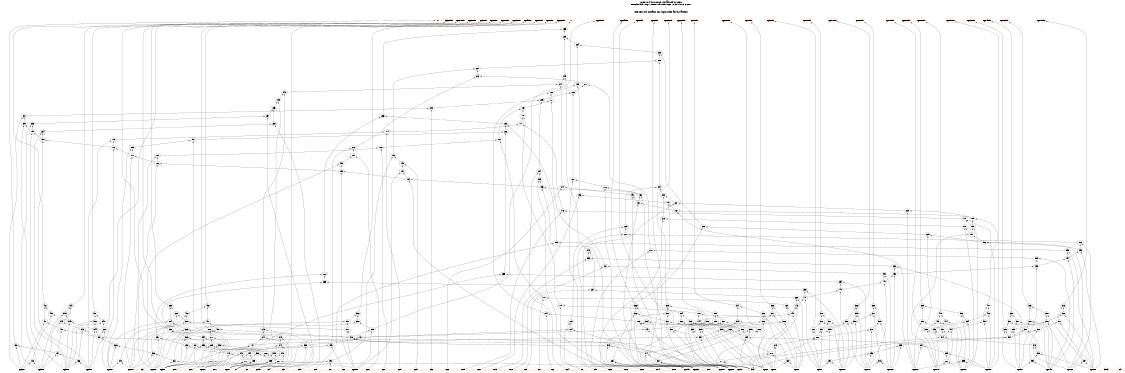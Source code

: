 # Network structure generated by ABC

digraph network {
size = "7.5,10";
center = true;
edge [dir = back];

{
  node [shape = plaintext];
  edge [style = invis];
  LevelTitle1 [label=""];
  LevelTitle2 [label=""];
  Level44 [label = ""];
  Level43 [label = ""];
  Level42 [label = ""];
  Level41 [label = ""];
  Level40 [label = ""];
  Level39 [label = ""];
  Level38 [label = ""];
  Level37 [label = ""];
  Level36 [label = ""];
  Level35 [label = ""];
  Level34 [label = ""];
  Level33 [label = ""];
  Level32 [label = ""];
  Level31 [label = ""];
  Level30 [label = ""];
  Level29 [label = ""];
  Level28 [label = ""];
  Level27 [label = ""];
  Level26 [label = ""];
  Level25 [label = ""];
  Level24 [label = ""];
  Level23 [label = ""];
  Level22 [label = ""];
  Level21 [label = ""];
  Level20 [label = ""];
  Level19 [label = ""];
  Level18 [label = ""];
  Level17 [label = ""];
  Level16 [label = ""];
  Level15 [label = ""];
  Level14 [label = ""];
  Level13 [label = ""];
  Level12 [label = ""];
  Level11 [label = ""];
  Level10 [label = ""];
  Level9 [label = ""];
  Level8 [label = ""];
  Level7 [label = ""];
  Level6 [label = ""];
  Level5 [label = ""];
  Level4 [label = ""];
  Level3 [label = ""];
  Level2 [label = ""];
  Level1 [label = ""];
  Level0 [label = ""];
  LevelTitle1 ->  LevelTitle2 ->  Level44 ->  Level43 ->  Level42 ->  Level41 ->  Level40 ->  Level39 ->  Level38 ->  Level37 ->  Level36 ->  Level35 ->  Level34 ->  Level33 ->  Level32 ->  Level31 ->  Level30 ->  Level29 ->  Level28 ->  Level27 ->  Level26 ->  Level25 ->  Level24 ->  Level23 ->  Level22 ->  Level21 ->  Level20 ->  Level19 ->  Level18 ->  Level17 ->  Level16 ->  Level15 ->  Level14 ->  Level13 ->  Level12 ->  Level11 ->  Level10 ->  Level9 ->  Level8 ->  Level7 ->  Level6 ->  Level5 ->  Level4 ->  Level3 ->  Level2 ->  Level1 ->  Level0;
}

{
  rank = same;
  LevelTitle1;
  title1 [shape=plaintext,
          fontsize=20,
          fontname = "Times-Roman",
          label="Network structure visualized by ABC\nBenchmark \"top\". Time was Thu Oct  8 20:19:13 2020. "
         ];
}

{
  rank = same;
  LevelTitle2;
  title2 [shape=plaintext,
          fontsize=18,
          fontname = "Times-Roman",
          label="The network contains 280 logic nodes and 32 latches.\n"
         ];
}

{
  rank = same;
  Level44;
  Node38 [label = "w", shape = invtriangle, color = coral, fillcolor = coral];
  Node39 [label = "z", shape = invtriangle, color = coral, fillcolor = coral];
  Node41 [label = "ny_4L_in", shape = box, color = coral, fillcolor = coral];
  Node44 [label = "ny_9L_in", shape = box, color = coral, fillcolor = coral];
  Node47 [label = "ny_22L_in", shape = box, color = coral, fillcolor = coral];
  Node50 [label = "ny_16L_in", shape = box, color = coral, fillcolor = coral];
  Node53 [label = "ny_23L_in", shape = box, color = coral, fillcolor = coral];
  Node56 [label = "ny_15L_in", shape = box, color = coral, fillcolor = coral];
  Node59 [label = "ny_28L_in", shape = box, color = coral, fillcolor = coral];
  Node62 [label = "ny_29L_in", shape = box, color = coral, fillcolor = coral];
  Node65 [label = "ny_14L_in", shape = box, color = coral, fillcolor = coral];
  Node68 [label = "ny_21L_in", shape = box, color = coral, fillcolor = coral];
  Node71 [label = "ny_8L_in", shape = box, color = coral, fillcolor = coral];
  Node74 [label = "ny_31L_in", shape = box, color = coral, fillcolor = coral];
  Node77 [label = "ny_1L_in", shape = box, color = coral, fillcolor = coral];
  Node80 [label = "ny_30L_in", shape = box, color = coral, fillcolor = coral];
  Node83 [label = "ny_2L_in", shape = box, color = coral, fillcolor = coral];
  Node86 [label = "ny_11L_in", shape = box, color = coral, fillcolor = coral];
  Node89 [label = "ny_24L_in", shape = box, color = coral, fillcolor = coral];
  Node92 [label = "ny_3L_in", shape = box, color = coral, fillcolor = coral];
  Node95 [label = "ny_10L_in", shape = box, color = coral, fillcolor = coral];
  Node98 [label = "ny_17L_in", shape = box, color = coral, fillcolor = coral];
  Node101 [label = "ny_12L_in", shape = box, color = coral, fillcolor = coral];
  Node104 [label = "ny_5L_in", shape = box, color = coral, fillcolor = coral];
  Node107 [label = "ny_6L_in", shape = box, color = coral, fillcolor = coral];
  Node110 [label = "ny_7L_in", shape = box, color = coral, fillcolor = coral];
  Node113 [label = "ny_13L_in", shape = box, color = coral, fillcolor = coral];
  Node116 [label = "ny_26L_in", shape = box, color = coral, fillcolor = coral];
  Node119 [label = "ny_20L_in", shape = box, color = coral, fillcolor = coral];
  Node122 [label = "ny_27L_in", shape = box, color = coral, fillcolor = coral];
  Node125 [label = "ny_19L_in", shape = box, color = coral, fillcolor = coral];
  Node128 [label = "ny_32L_in", shape = box, color = coral, fillcolor = coral];
  Node131 [label = "ny_18L_in", shape = box, color = coral, fillcolor = coral];
  Node134 [label = "ny_25L_in", shape = box, color = coral, fillcolor = coral];
}

{
  rank = same;
  Level43;
  Node266 [label = "266\n", shape = ellipse];
}

{
  rank = same;
  Level42;
  Node265 [label = "265\n", shape = ellipse];
}

{
  rank = same;
  Level41;
  Node264 [label = "264\n", shape = ellipse];
}

{
  rank = same;
  Level40;
  Node229 [label = "229\n", shape = ellipse];
}

{
  rank = same;
  Level39;
  Node228 [label = "228\n", shape = ellipse];
}

{
  rank = same;
  Level38;
  Node227 [label = "227\n", shape = ellipse];
}

{
  rank = same;
  Level37;
  Node213 [label = "213\n", shape = ellipse];
  Node249 [label = "249\n", shape = ellipse];
}

{
  rank = same;
  Level36;
  Node189 [label = "189\n", shape = ellipse];
  Node211 [label = "211\n", shape = ellipse];
  Node247 [label = "247\n", shape = ellipse];
}

{
  rank = same;
  Level35;
  Node188 [label = "188\n", shape = ellipse];
  Node208 [label = "208\n", shape = ellipse];
  Node246 [label = "246\n", shape = ellipse];
}

{
  rank = same;
  Level34;
  Node187 [label = "187\n", shape = ellipse];
  Node205 [label = "205\n", shape = ellipse];
  Node245 [label = "245\n", shape = ellipse];
}

{
  rank = same;
  Level33;
  Node182 [label = "182\n", shape = ellipse];
  Node202 [label = "202\n", shape = ellipse];
  Node238 [label = "238\n", shape = ellipse];
}

{
  rank = same;
  Level32;
  Node180 [label = "180\n", shape = ellipse];
  Node201 [label = "201\n", shape = ellipse];
  Node237 [label = "237\n", shape = ellipse];
  Node263 [label = "263\n", shape = ellipse];
}

{
  rank = same;
  Level31;
  Node177 [label = "177\n", shape = ellipse];
  Node200 [label = "200\n", shape = ellipse];
  Node235 [label = "235\n", shape = ellipse];
  Node236 [label = "236\n", shape = ellipse];
  Node261 [label = "261\n", shape = ellipse];
}

{
  rank = same;
  Level30;
  Node174 [label = "174\n", shape = ellipse];
  Node199 [label = "199\n", shape = ellipse];
  Node234 [label = "234\n", shape = ellipse];
  Node260 [label = "260\n", shape = ellipse];
}

{
  rank = same;
  Level29;
  Node173 [label = "173\n", shape = ellipse];
  Node181 [label = "181\n", shape = ellipse];
  Node198 [label = "198\n", shape = ellipse];
  Node257 [label = "257\n", shape = ellipse];
}

{
  rank = same;
  Level28;
  Node168 [label = "168\n", shape = ellipse];
  Node172 [label = "172\n", shape = ellipse];
  Node212 [label = "212\n", shape = ellipse];
  Node256 [label = "256\n", shape = ellipse];
}

{
  rank = same;
  Level27;
  Node167 [label = "167\n", shape = ellipse];
  Node171 [label = "171\n", shape = ellipse];
  Node193 [label = "193\n", shape = ellipse];
  Node197 [label = "197\n", shape = ellipse];
}

{
  rank = same;
  Level26;
  Node166 [label = "166\n", shape = ellipse];
  Node192 [label = "192\n", shape = ellipse];
  Node196 [label = "196\n", shape = ellipse];
}

{
  rank = same;
  Level25;
  Node165 [label = "165\n", shape = ellipse];
  Node191 [label = "191\n", shape = ellipse];
  Node204 [label = "204\n", shape = ellipse];
}

{
  rank = same;
  Level24;
  Node164 [label = "164\n", shape = ellipse];
  Node203 [label = "203\n", shape = ellipse];
  Node207 [label = "207\n", shape = ellipse];
}

{
  rank = same;
  Level23;
  Node163 [label = "163\n", shape = ellipse];
  Node206 [label = "206\n", shape = ellipse];
  Node224 [label = "224\n", shape = ellipse];
  Node244 [label = "244\n", shape = ellipse];
}

{
  rank = same;
  Level22;
  Node162 [label = "162\n", shape = ellipse];
  Node186 [label = "186\n", shape = ellipse];
  Node222 [label = "222\n", shape = ellipse];
  Node243 [label = "243\n", shape = ellipse];
}

{
  rank = same;
  Level21;
  Node161 [label = "161\n", shape = ellipse];
  Node185 [label = "185\n", shape = ellipse];
  Node221 [label = "221\n", shape = ellipse];
}

{
  rank = same;
  Level20;
  Node160 [label = "160\n", shape = ellipse];
  Node176 [label = "176\n", shape = ellipse];
  Node220 [label = "220\n", shape = ellipse];
}

{
  rank = same;
  Level19;
  Node159 [label = "159\n", shape = ellipse];
  Node175 [label = "175\n", shape = ellipse];
  Node219 [label = "219\n", shape = ellipse];
}

{
  rank = same;
  Level18;
  Node158 [label = "158\n", shape = ellipse];
  Node218 [label = "218\n", shape = ellipse];
  Node223 [label = "223\n", shape = ellipse];
  Node226 [label = "226\n", shape = ellipse];
}

{
  rank = same;
  Level17;
  Node157 [label = "157\n", shape = ellipse];
  Node217 [label = "217\n", shape = ellipse];
  Node225 [label = "225\n", shape = ellipse];
}

{
  rank = same;
  Level16;
  Node156 [label = "156\n", shape = ellipse];
  Node216 [label = "216\n", shape = ellipse];
  Node259 [label = "259\n", shape = ellipse];
}

{
  rank = same;
  Level15;
  Node155 [label = "155\n", shape = ellipse];
  Node210 [label = "210\n", shape = ellipse];
  Node248 [label = "248\n", shape = ellipse];
  Node258 [label = "258\n", shape = ellipse];
}

{
  rank = same;
  Level14;
  Node154 [label = "154\n", shape = ellipse];
  Node209 [label = "209\n", shape = ellipse];
  Node233 [label = "233\n", shape = ellipse];
}

{
  rank = same;
  Level13;
  Node151 [label = "151\n", shape = ellipse];
  Node153 [label = "153\n", shape = ellipse];
  Node232 [label = "232\n", shape = ellipse];
}

{
  rank = same;
  Level12;
  Node150 [label = "150\n", shape = ellipse];
  Node152 [label = "152\n", shape = ellipse];
  Node255 [label = "255\n", shape = ellipse];
  Node262 [label = "262\n", shape = ellipse];
}

{
  rank = same;
  Level11;
  Node149 [label = "149\n", shape = ellipse];
  Node253 [label = "253\n", shape = ellipse];
  Node254 [label = "254\n", shape = ellipse];
}

{
  rank = same;
  Level10;
  Node148 [label = "148\n", shape = ellipse];
  Node231 [label = "231\n", shape = ellipse];
  Node252 [label = "252\n", shape = ellipse];
}

{
  rank = same;
  Level9;
  Node147 [label = "147\n", shape = ellipse];
  Node170 [label = "170\n", shape = ellipse];
  Node230 [label = "230\n", shape = ellipse];
}

{
  rank = same;
  Level8;
  Node146 [label = "146\n", shape = ellipse];
  Node169 [label = "169\n", shape = ellipse];
  Node179 [label = "179\n", shape = ellipse];
  Node303 [label = "303\n", shape = ellipse];
  Node309 [label = "309\n", shape = ellipse];
  Node313 [label = "313\n", shape = ellipse];
  Node325 [label = "325\n", shape = ellipse];
  Node341 [label = "341\n", shape = ellipse];
  Node347 [label = "347\n", shape = ellipse];
  Node360 [label = "360\n", shape = ellipse];
  Node365 [label = "365\n", shape = ellipse];
  Node380 [label = "380\n", shape = ellipse];
  Node388 [label = "388\n", shape = ellipse];
  Node399 [label = "399\n", shape = ellipse];
  Node403 [label = "403\n", shape = ellipse];
  Node407 [label = "407\n", shape = ellipse];
  Node412 [label = "412\n", shape = ellipse];
}

{
  rank = same;
  Level7;
  Node145 [label = "145\n", shape = ellipse];
  Node178 [label = "178\n", shape = ellipse];
  Node184 [label = "184\n", shape = ellipse];
  Node290 [label = "290\n", shape = ellipse];
  Node298 [label = "298\n", shape = ellipse];
  Node308 [label = "308\n", shape = ellipse];
  Node312 [label = "312\n", shape = ellipse];
  Node320 [label = "320\n", shape = ellipse];
  Node332 [label = "332\n", shape = ellipse];
  Node338 [label = "338\n", shape = ellipse];
  Node346 [label = "346\n", shape = ellipse];
  Node351 [label = "351\n", shape = ellipse];
  Node359 [label = "359\n", shape = ellipse];
  Node362 [label = "362\n", shape = ellipse];
  Node372 [label = "372\n", shape = ellipse];
  Node377 [label = "377\n", shape = ellipse];
  Node384 [label = "384\n", shape = ellipse];
  Node387 [label = "387\n", shape = ellipse];
  Node392 [label = "392\n", shape = ellipse];
  Node396 [label = "396\n", shape = ellipse];
  Node402 [label = "402\n", shape = ellipse];
  Node406 [label = "406\n", shape = ellipse];
  Node409 [label = "409\n", shape = ellipse];
  Node415 [label = "415\n", shape = ellipse];
}

{
  rank = same;
  Level6;
  Node144 [label = "144\n", shape = ellipse];
  Node183 [label = "183\n", shape = ellipse];
  Node215 [label = "215\n", shape = ellipse];
  Node287 [label = "287\n", shape = ellipse];
  Node289 [label = "289\n", shape = ellipse];
  Node296 [label = "296\n", shape = ellipse];
  Node302 [label = "302\n", shape = ellipse];
  Node306 [label = "306\n", shape = ellipse];
  Node307 [label = "307\n", shape = ellipse];
  Node311 [label = "311\n", shape = ellipse];
  Node318 [label = "318\n", shape = ellipse];
  Node324 [label = "324\n", shape = ellipse];
  Node330 [label = "330\n", shape = ellipse];
  Node331 [label = "331\n", shape = ellipse];
  Node336 [label = "336\n", shape = ellipse];
  Node340 [label = "340\n", shape = ellipse];
  Node343 [label = "343\n", shape = ellipse];
  Node345 [label = "345\n", shape = ellipse];
  Node349 [label = "349\n", shape = ellipse];
  Node350 [label = "350\n", shape = ellipse];
  Node356 [label = "356\n", shape = ellipse];
  Node358 [label = "358\n", shape = ellipse];
  Node364 [label = "364\n", shape = ellipse];
  Node370 [label = "370\n", shape = ellipse];
  Node371 [label = "371\n", shape = ellipse];
  Node379 [label = "379\n", shape = ellipse];
  Node382 [label = "382\n", shape = ellipse];
  Node383 [label = "383\n", shape = ellipse];
  Node386 [label = "386\n", shape = ellipse];
  Node390 [label = "390\n", shape = ellipse];
  Node391 [label = "391\n", shape = ellipse];
  Node394 [label = "394\n", shape = ellipse];
  Node398 [label = "398\n", shape = ellipse];
  Node401 [label = "401\n", shape = ellipse];
  Node405 [label = "405\n", shape = ellipse];
  Node411 [label = "411\n", shape = ellipse];
  Node413 [label = "413\n", shape = ellipse];
  Node414 [label = "414\n", shape = ellipse];
}

{
  rank = same;
  Level5;
  Node143 [label = "143\n", shape = ellipse];
  Node214 [label = "214\n", shape = ellipse];
  Node242 [label = "242\n", shape = ellipse];
  Node276 [label = "276\n", shape = ellipse];
  Node281 [label = "281\n", shape = ellipse];
  Node286 [label = "286\n", shape = ellipse];
  Node288 [label = "288\n", shape = ellipse];
  Node295 [label = "295\n", shape = ellipse];
  Node301 [label = "301\n", shape = ellipse];
  Node305 [label = "305\n", shape = ellipse];
  Node310 [label = "310\n", shape = ellipse];
  Node317 [label = "317\n", shape = ellipse];
  Node323 [label = "323\n", shape = ellipse];
  Node328 [label = "328\n", shape = ellipse];
  Node329 [label = "329\n", shape = ellipse];
  Node335 [label = "335\n", shape = ellipse];
  Node339 [label = "339\n", shape = ellipse];
  Node342 [label = "342\n", shape = ellipse];
  Node344 [label = "344\n", shape = ellipse];
  Node355 [label = "355\n", shape = ellipse];
  Node357 [label = "357\n", shape = ellipse];
  Node363 [label = "363\n", shape = ellipse];
  Node369 [label = "369\n", shape = ellipse];
  Node375 [label = "375\n", shape = ellipse];
  Node378 [label = "378\n", shape = ellipse];
  Node381 [label = "381\n", shape = ellipse];
  Node385 [label = "385\n", shape = ellipse];
  Node389 [label = "389\n", shape = ellipse];
  Node393 [label = "393\n", shape = ellipse];
  Node397 [label = "397\n", shape = ellipse];
  Node400 [label = "400\n", shape = ellipse];
  Node404 [label = "404\n", shape = ellipse];
  Node410 [label = "410\n", shape = ellipse];
}

{
  rank = same;
  Level4;
  Node142 [label = "142\n", shape = ellipse];
  Node241 [label = "241\n", shape = ellipse];
  Node251 [label = "251\n", shape = ellipse];
  Node271 [label = "271\n", shape = ellipse];
  Node275 [label = "275\n", shape = ellipse];
  Node280 [label = "280\n", shape = ellipse];
  Node285 [label = "285\n", shape = ellipse];
  Node294 [label = "294\n", shape = ellipse];
  Node316 [label = "316\n", shape = ellipse];
  Node327 [label = "327\n", shape = ellipse];
  Node334 [label = "334\n", shape = ellipse];
  Node354 [label = "354\n", shape = ellipse];
  Node368 [label = "368\n", shape = ellipse];
  Node374 [label = "374\n", shape = ellipse];
}

{
  rank = same;
  Level3;
  Node138 [label = "138\n", shape = ellipse];
  Node141 [label = "141\n", shape = ellipse];
  Node195 [label = "195\n", shape = ellipse];
  Node250 [label = "250\n", shape = ellipse];
  Node269 [label = "269\n", shape = ellipse];
  Node274 [label = "274\n", shape = ellipse];
  Node279 [label = "279\n", shape = ellipse];
  Node284 [label = "284\n", shape = ellipse];
  Node293 [label = "293\n", shape = ellipse];
  Node315 [label = "315\n", shape = ellipse];
  Node326 [label = "326\n", shape = ellipse];
  Node333 [label = "333\n", shape = ellipse];
  Node352 [label = "352\n", shape = ellipse];
  Node353 [label = "353\n", shape = ellipse];
  Node367 [label = "367\n", shape = ellipse];
  Node373 [label = "373\n", shape = ellipse];
}

{
  rank = same;
  Level2;
  Node137 [label = "137\n", shape = ellipse];
  Node140 [label = "140\n", shape = ellipse];
  Node194 [label = "194\n", shape = ellipse];
  Node240 [label = "240\n", shape = ellipse];
  Node268 [label = "268\n", shape = ellipse];
  Node273 [label = "273\n", shape = ellipse];
  Node278 [label = "278\n", shape = ellipse];
  Node283 [label = "283\n", shape = ellipse];
  Node292 [label = "292\n", shape = ellipse];
  Node300 [label = "300\n", shape = ellipse];
  Node314 [label = "314\n", shape = ellipse];
  Node322 [label = "322\n", shape = ellipse];
  Node348 [label = "348\n", shape = ellipse];
  Node366 [label = "366\n", shape = ellipse];
}

{
  rank = same;
  Level1;
  Node136 [label = "136\n", shape = ellipse];
  Node139 [label = "139\n", shape = ellipse];
  Node190 [label = "190\n", shape = ellipse];
  Node239 [label = "239\n", shape = ellipse];
  Node267 [label = "267\n", shape = ellipse];
  Node270 [label = "270\n", shape = ellipse];
  Node272 [label = "272\n", shape = ellipse];
  Node277 [label = "277\n", shape = ellipse];
  Node282 [label = "282\n", shape = ellipse];
  Node291 [label = "291\n", shape = ellipse];
  Node297 [label = "297\n", shape = ellipse];
  Node299 [label = "299\n", shape = ellipse];
  Node304 [label = "304\n", shape = ellipse];
  Node319 [label = "319\n", shape = ellipse];
  Node321 [label = "321\n", shape = ellipse];
  Node337 [label = "337\n", shape = ellipse];
  Node361 [label = "361\n", shape = ellipse];
  Node376 [label = "376\n", shape = ellipse];
  Node395 [label = "395\n", shape = ellipse];
  Node408 [label = "408\n", shape = ellipse];
}

{
  rank = same;
  Level0;
  Node1 [label = "clock", shape = triangle, color = coral, fillcolor = coral];
  Node2 [label = "c_6", shape = triangle, color = coral, fillcolor = coral];
  Node3 [label = "c_5", shape = triangle, color = coral, fillcolor = coral];
  Node4 [label = "c_4", shape = triangle, color = coral, fillcolor = coral];
  Node5 [label = "c_19", shape = triangle, color = coral, fillcolor = coral];
  Node6 [label = "c_3", shape = triangle, color = coral, fillcolor = coral];
  Node7 [label = "c_29", shape = triangle, color = coral, fillcolor = coral];
  Node8 [label = "c_2", shape = triangle, color = coral, fillcolor = coral];
  Node9 [label = "c_1", shape = triangle, color = coral, fillcolor = coral];
  Node10 [label = "c_0", shape = triangle, color = coral, fillcolor = coral];
  Node11 [label = "ck", shape = triangle, color = coral, fillcolor = coral];
  Node12 [label = "c_13", shape = triangle, color = coral, fillcolor = coral];
  Node13 [label = "c_24", shape = triangle, color = coral, fillcolor = coral];
  Node14 [label = "c_14", shape = triangle, color = coral, fillcolor = coral];
  Node15 [label = "c_23", shape = triangle, color = coral, fillcolor = coral];
  Node16 [label = "c_11", shape = triangle, color = coral, fillcolor = coral];
  Node17 [label = "c_22", shape = triangle, color = coral, fillcolor = coral];
  Node18 [label = "c_12", shape = triangle, color = coral, fillcolor = coral];
  Node19 [label = "c_21", shape = triangle, color = coral, fillcolor = coral];
  Node20 [label = "c_17", shape = triangle, color = coral, fillcolor = coral];
  Node21 [label = "c_28", shape = triangle, color = coral, fillcolor = coral];
  Node22 [label = "c_31", shape = triangle, color = coral, fillcolor = coral];
  Node23 [label = "c_18", shape = triangle, color = coral, fillcolor = coral];
  Node24 [label = "c_27", shape = triangle, color = coral, fillcolor = coral];
  Node25 [label = "c_32", shape = triangle, color = coral, fillcolor = coral];
  Node26 [label = "c_15", shape = triangle, color = coral, fillcolor = coral];
  Node27 [label = "c_26", shape = triangle, color = coral, fillcolor = coral];
  Node28 [label = "c_16", shape = triangle, color = coral, fillcolor = coral];
  Node29 [label = "c_25", shape = triangle, color = coral, fillcolor = coral];
  Node30 [label = "clear", shape = triangle, color = coral, fillcolor = coral];
  Node31 [label = "c_30", shape = triangle, color = coral, fillcolor = coral];
  Node32 [label = "c_20", shape = triangle, color = coral, fillcolor = coral];
  Node33 [label = "c_10", shape = triangle, color = coral, fillcolor = coral];
  Node34 [label = "x", shape = triangle, color = coral, fillcolor = coral];
  Node35 [label = "c_9", shape = triangle, color = coral, fillcolor = coral];
  Node36 [label = "c_8", shape = triangle, color = coral, fillcolor = coral];
  Node37 [label = "c_7", shape = triangle, color = coral, fillcolor = coral];
  Node42 [label = "ny_4L", shape = box, color = coral, fillcolor = coral];
  Node45 [label = "ny_9L", shape = box, color = coral, fillcolor = coral];
  Node48 [label = "ny_22L", shape = box, color = coral, fillcolor = coral];
  Node51 [label = "ny_16L", shape = box, color = coral, fillcolor = coral];
  Node54 [label = "ny_23L", shape = box, color = coral, fillcolor = coral];
  Node57 [label = "ny_15L", shape = box, color = coral, fillcolor = coral];
  Node60 [label = "ny_28L", shape = box, color = coral, fillcolor = coral];
  Node63 [label = "ny_29L", shape = box, color = coral, fillcolor = coral];
  Node66 [label = "ny_14L", shape = box, color = coral, fillcolor = coral];
  Node69 [label = "ny_21L", shape = box, color = coral, fillcolor = coral];
  Node72 [label = "ny_8L", shape = box, color = coral, fillcolor = coral];
  Node75 [label = "ny_31L", shape = box, color = coral, fillcolor = coral];
  Node78 [label = "ny_1L", shape = box, color = coral, fillcolor = coral];
  Node81 [label = "ny_30L", shape = box, color = coral, fillcolor = coral];
  Node84 [label = "ny_2L", shape = box, color = coral, fillcolor = coral];
  Node87 [label = "ny_11L", shape = box, color = coral, fillcolor = coral];
  Node90 [label = "ny_24L", shape = box, color = coral, fillcolor = coral];
  Node93 [label = "ny_3L", shape = box, color = coral, fillcolor = coral];
  Node96 [label = "ny_10L", shape = box, color = coral, fillcolor = coral];
  Node99 [label = "ny_17L", shape = box, color = coral, fillcolor = coral];
  Node102 [label = "ny_12L", shape = box, color = coral, fillcolor = coral];
  Node105 [label = "ny_5L", shape = box, color = coral, fillcolor = coral];
  Node108 [label = "ny_6L", shape = box, color = coral, fillcolor = coral];
  Node111 [label = "ny_7L", shape = box, color = coral, fillcolor = coral];
  Node114 [label = "ny_13L", shape = box, color = coral, fillcolor = coral];
  Node117 [label = "ny_26L", shape = box, color = coral, fillcolor = coral];
  Node120 [label = "ny_20L", shape = box, color = coral, fillcolor = coral];
  Node123 [label = "ny_27L", shape = box, color = coral, fillcolor = coral];
  Node126 [label = "ny_19L", shape = box, color = coral, fillcolor = coral];
  Node129 [label = "ny_32L", shape = box, color = coral, fillcolor = coral];
  Node132 [label = "ny_18L", shape = box, color = coral, fillcolor = coral];
  Node135 [label = "ny_25L", shape = box, color = coral, fillcolor = coral];
}

title1 -> title2 [style = invis];
title2 -> Node38 [style = invis];
title2 -> Node39 [style = invis];
title2 -> Node41 [style = invis];
title2 -> Node44 [style = invis];
title2 -> Node47 [style = invis];
title2 -> Node50 [style = invis];
title2 -> Node53 [style = invis];
title2 -> Node56 [style = invis];
title2 -> Node59 [style = invis];
title2 -> Node62 [style = invis];
title2 -> Node65 [style = invis];
title2 -> Node68 [style = invis];
title2 -> Node71 [style = invis];
title2 -> Node74 [style = invis];
title2 -> Node77 [style = invis];
title2 -> Node80 [style = invis];
title2 -> Node83 [style = invis];
title2 -> Node86 [style = invis];
title2 -> Node89 [style = invis];
title2 -> Node92 [style = invis];
title2 -> Node95 [style = invis];
title2 -> Node98 [style = invis];
title2 -> Node101 [style = invis];
title2 -> Node104 [style = invis];
title2 -> Node107 [style = invis];
title2 -> Node110 [style = invis];
title2 -> Node113 [style = invis];
title2 -> Node116 [style = invis];
title2 -> Node119 [style = invis];
title2 -> Node122 [style = invis];
title2 -> Node125 [style = invis];
title2 -> Node128 [style = invis];
title2 -> Node131 [style = invis];
title2 -> Node134 [style = invis];
Node38 -> Node39 [style = invis];
Node38 -> Node138 [style = solid];
Node39 -> Node266 [style = solid];
Node41 -> Node276 [style = solid];
Node44 -> Node281 [style = solid];
Node47 -> Node290 [style = solid];
Node50 -> Node303 [style = solid];
Node53 -> Node309 [style = solid];
Node56 -> Node313 [style = solid];
Node59 -> Node325 [style = solid];
Node62 -> Node328 [style = solid];
Node65 -> Node332 [style = solid];
Node68 -> Node286 [style = solid];
Node71 -> Node341 [style = solid];
Node74 -> Node347 [style = solid];
Node77 -> Node348 [style = solid];
Node80 -> Node351 [style = solid];
Node83 -> Node354 [style = solid];
Node86 -> Node360 [style = solid];
Node89 -> Node365 [style = solid];
Node92 -> Node369 [style = solid];
Node95 -> Node372 [style = solid];
Node98 -> Node375 [style = solid];
Node101 -> Node380 [style = solid];
Node104 -> Node381 [style = solid];
Node107 -> Node384 [style = solid];
Node110 -> Node388 [style = solid];
Node113 -> Node329 [style = solid];
Node116 -> Node392 [style = solid];
Node119 -> Node399 [style = solid];
Node122 -> Node403 [style = solid];
Node125 -> Node407 [style = solid];
Node128 -> Node412 [style = solid];
Node131 -> Node415 [style = solid];
Node134 -> Node389 [style = solid];
Node136 -> Node63 [style = solid];
Node136 -> Node81 [style = solid];
Node137 -> Node75 [style = solid];
Node137 -> Node136 [style = solid];
Node138 -> Node129 [style = solid];
Node138 -> Node137 [style = solid];
Node139 -> Node34 [style = solid];
Node139 -> Node78 [style = solid];
Node140 -> Node84 [style = solid];
Node140 -> Node139 [style = solid];
Node141 -> Node93 [style = solid];
Node141 -> Node140 [style = solid];
Node142 -> Node42 [style = solid];
Node142 -> Node141 [style = solid];
Node143 -> Node105 [style = solid];
Node143 -> Node142 [style = solid];
Node144 -> Node108 [style = solid];
Node144 -> Node143 [style = solid];
Node145 -> Node111 [style = solid];
Node145 -> Node144 [style = solid];
Node146 -> Node72 [style = solid];
Node146 -> Node145 [style = solid];
Node147 -> Node45 [style = solid];
Node147 -> Node146 [style = solid];
Node148 -> Node96 [style = solid];
Node148 -> Node147 [style = solid];
Node149 -> Node87 [style = solid];
Node149 -> Node148 [style = solid];
Node150 -> Node102 [style = solid];
Node150 -> Node149 [style = solid];
Node151 -> Node18 [style = solid];
Node151 -> Node150 [style = solid];
Node152 -> Node102 [style = solid];
Node152 -> Node149 [style = solid];
Node153 -> Node114 [style = solid];
Node153 -> Node152 [style = solid];
Node154 -> Node66 [style = solid];
Node154 -> Node153 [style = solid];
Node155 -> Node57 [style = solid];
Node155 -> Node154 [style = solid];
Node156 -> Node51 [style = solid];
Node156 -> Node155 [style = solid];
Node157 -> Node99 [style = solid];
Node157 -> Node156 [style = solid];
Node158 -> Node132 [style = solid];
Node158 -> Node157 [style = solid];
Node159 -> Node126 [style = solid];
Node159 -> Node158 [style = solid];
Node160 -> Node120 [style = solid];
Node160 -> Node159 [style = solid];
Node161 -> Node69 [style = solid];
Node161 -> Node160 [style = solid];
Node162 -> Node48 [style = solid];
Node162 -> Node161 [style = solid];
Node163 -> Node54 [style = solid];
Node163 -> Node162 [style = solid];
Node164 -> Node90 [style = solid];
Node164 -> Node163 [style = solid];
Node165 -> Node135 [style = solid];
Node165 -> Node164 [style = solid];
Node166 -> Node117 [style = solid];
Node166 -> Node165 [style = solid];
Node167 -> Node123 [style = solid];
Node167 -> Node166 [style = solid];
Node168 -> Node24 [style = solid];
Node168 -> Node167 [style = solid];
Node169 -> Node72 [style = solid];
Node169 -> Node145 [style = solid];
Node170 -> Node36 [style = solid];
Node170 -> Node169 [style = solid];
Node171 -> Node123 [style = solid];
Node171 -> Node166 [style = solid];
Node172 -> Node60 [style = solid];
Node172 -> Node171 [style = solid];
Node173 -> Node63 [style = solid];
Node173 -> Node172 [style = solid];
Node174 -> Node7 [style = solid];
Node174 -> Node173 [style = solid];
Node175 -> Node126 [style = solid];
Node175 -> Node158 [style = solid];
Node176 -> Node5 [style = solid];
Node176 -> Node175 [style = solid];
Node177 -> Node174 [style = solid];
Node177 -> Node176 [style = solid];
Node178 -> Node111 [style = solid];
Node178 -> Node144 [style = solid];
Node179 -> Node37 [style = solid];
Node179 -> Node178 [style = solid];
Node180 -> Node177 [style = solid];
Node180 -> Node179 [style = solid];
Node181 -> Node168 [style = solid];
Node181 -> Node170 [style = solid];
Node182 -> Node180 [style = solid];
Node182 -> Node181 [style = solid];
Node183 -> Node108 [style = solid];
Node183 -> Node143 [style = solid];
Node184 -> Node2 [style = solid];
Node184 -> Node183 [style = solid];
Node185 -> Node69 [style = solid];
Node185 -> Node160 [style = solid];
Node186 -> Node19 [style = solid];
Node186 -> Node185 [style = solid];
Node187 -> Node151 [style = solid];
Node187 -> Node182 [style = solid];
Node188 -> Node184 [style = solid];
Node188 -> Node187 [style = solid];
Node189 -> Node186 [style = solid];
Node189 -> Node188 [style = solid];
Node190 -> Node10 [style = solid];
Node190 -> Node34 [style = solid];
Node191 -> Node135 [style = solid];
Node191 -> Node164 [style = solid];
Node192 -> Node29 [style = solid];
Node192 -> Node191 [style = solid];
Node193 -> Node190 [style = solid];
Node193 -> Node192 [style = solid];
Node194 -> Node84 [style = solid];
Node194 -> Node139 [style = solid];
Node195 -> Node8 [style = solid];
Node195 -> Node194 [style = solid];
Node196 -> Node117 [style = solid];
Node196 -> Node165 [style = solid];
Node197 -> Node27 [style = solid];
Node197 -> Node196 [style = solid];
Node198 -> Node63 [style = solid];
Node198 -> Node172 [style = solid];
Node199 -> Node81 [style = solid];
Node199 -> Node198 [style = solid];
Node200 -> Node75 [style = solid];
Node200 -> Node199 [style = solid];
Node201 -> Node129 [style = solid];
Node201 -> Node200 [style = solid];
Node202 -> Node25 [style = solid];
Node202 -> Node201 [style = solid];
Node203 -> Node90 [style = solid];
Node203 -> Node163 [style = solid];
Node204 -> Node13 [style = solid];
Node204 -> Node203 [style = solid];
Node205 -> Node202 [style = solid];
Node205 -> Node204 [style = solid];
Node206 -> Node54 [style = solid];
Node206 -> Node162 [style = solid];
Node207 -> Node15 [style = solid];
Node207 -> Node206 [style = solid];
Node208 -> Node205 [style = solid];
Node208 -> Node207 [style = solid];
Node209 -> Node66 [style = solid];
Node209 -> Node153 [style = solid];
Node210 -> Node14 [style = solid];
Node210 -> Node209 [style = solid];
Node211 -> Node208 [style = solid];
Node211 -> Node210 [style = solid];
Node212 -> Node195 [style = solid];
Node212 -> Node197 [style = solid];
Node213 -> Node211 [style = solid];
Node213 -> Node212 [style = solid];
Node214 -> Node105 [style = solid];
Node214 -> Node142 [style = solid];
Node215 -> Node3 [style = solid];
Node215 -> Node214 [style = solid];
Node216 -> Node51 [style = solid];
Node216 -> Node155 [style = solid];
Node217 -> Node28 [style = solid];
Node217 -> Node216 [style = solid];
Node218 -> Node132 [style = solid];
Node218 -> Node157 [style = solid];
Node219 -> Node23 [style = solid];
Node219 -> Node218 [style = solid];
Node220 -> Node120 [style = solid];
Node220 -> Node159 [style = solid];
Node221 -> Node32 [style = solid];
Node221 -> Node220 [style = solid];
Node222 -> Node219 [style = solid];
Node222 -> Node221 [style = solid];
Node223 -> Node215 [style = solid];
Node223 -> Node217 [style = solid];
Node224 -> Node222 [style = solid];
Node224 -> Node223 [style = solid];
Node225 -> Node99 [style = solid];
Node225 -> Node156 [style = solid];
Node226 -> Node20 [style = solid];
Node226 -> Node225 [style = solid];
Node227 -> Node193 [style = solid];
Node227 -> Node213 [style = solid];
Node228 -> Node224 [style = solid];
Node228 -> Node227 [style = solid];
Node229 -> Node226 [style = solid];
Node229 -> Node228 [style = solid];
Node230 -> Node45 [style = solid];
Node230 -> Node146 [style = solid];
Node231 -> Node35 [style = solid];
Node231 -> Node230 [style = solid];
Node232 -> Node114 [style = solid];
Node232 -> Node152 [style = solid];
Node233 -> Node12 [style = solid];
Node233 -> Node232 [style = solid];
Node234 -> Node81 [style = solid];
Node234 -> Node198 [style = solid];
Node235 -> Node31 [style = solid];
Node235 -> Node234 [style = solid];
Node236 -> Node75 [style = solid];
Node236 -> Node199 [style = solid];
Node237 -> Node22 [style = solid];
Node237 -> Node236 [style = solid];
Node238 -> Node235 [style = solid];
Node238 -> Node237 [style = solid];
Node239 -> Node34 [style = solid];
Node239 -> Node78 [style = solid];
Node240 -> Node9 [style = solid];
Node240 -> Node239 [style = solid];
Node241 -> Node42 [style = solid];
Node241 -> Node141 [style = solid];
Node242 -> Node4 [style = solid];
Node242 -> Node241 [style = solid];
Node243 -> Node48 [style = solid];
Node243 -> Node161 [style = solid];
Node244 -> Node17 [style = solid];
Node244 -> Node243 [style = solid];
Node245 -> Node238 [style = solid];
Node245 -> Node240 [style = solid];
Node246 -> Node242 [style = solid];
Node246 -> Node245 [style = solid];
Node247 -> Node244 [style = solid];
Node247 -> Node246 [style = solid];
Node248 -> Node231 [style = solid];
Node248 -> Node233 [style = solid];
Node249 -> Node247 [style = solid];
Node249 -> Node248 [style = solid];
Node250 -> Node93 [style = solid];
Node250 -> Node140 [style = solid];
Node251 -> Node6 [style = solid];
Node251 -> Node250 [style = solid];
Node252 -> Node96 [style = solid];
Node252 -> Node147 [style = solid];
Node253 -> Node33 [style = solid];
Node253 -> Node252 [style = solid];
Node254 -> Node87 [style = solid];
Node254 -> Node148 [style = solid];
Node255 -> Node16 [style = solid];
Node255 -> Node254 [style = solid];
Node256 -> Node60 [style = solid];
Node256 -> Node171 [style = solid];
Node257 -> Node21 [style = solid];
Node257 -> Node256 [style = solid];
Node258 -> Node57 [style = solid];
Node258 -> Node154 [style = solid];
Node259 -> Node26 [style = solid];
Node259 -> Node258 [style = solid];
Node260 -> Node255 [style = solid];
Node260 -> Node257 [style = solid];
Node261 -> Node259 [style = solid];
Node261 -> Node260 [style = solid];
Node262 -> Node251 [style = solid];
Node262 -> Node253 [style = solid];
Node263 -> Node261 [style = solid];
Node263 -> Node262 [style = solid];
Node264 -> Node189 [style = solid];
Node264 -> Node229 [style = solid];
Node265 -> Node249 [style = solid];
Node265 -> Node264 [style = solid];
Node266 -> Node263 [style = solid];
Node266 -> Node265 [style = solid];
Node267 -> Node30 [style = solid];
Node267 -> Node34 [style = solid];
Node268 -> Node78 [style = solid];
Node268 -> Node267 [style = solid];
Node269 -> Node84 [style = solid];
Node269 -> Node268 [style = solid];
Node270 -> Node42 [style = solid];
Node270 -> Node93 [style = solid];
Node271 -> Node269 [style = solid];
Node271 -> Node270 [style = solid];
Node272 -> Node78 [style = solid];
Node272 -> Node84 [style = solid];
Node273 -> Node93 [style = solid];
Node273 -> Node272 [style = solid];
Node274 -> Node267 [style = solid];
Node274 -> Node273 [style = solid];
Node275 -> Node42 [style = solid];
Node275 -> Node274 [style = solid];
Node276 -> Node271 [style = solid];
Node276 -> Node275 [style = solid];
Node277 -> Node105 [style = solid];
Node277 -> Node108 [style = solid];
Node278 -> Node111 [style = solid];
Node278 -> Node277 [style = solid];
Node279 -> Node72 [style = solid];
Node279 -> Node278 [style = solid];
Node280 -> Node30 [style = solid];
Node280 -> Node279 [style = solid];
Node281 -> Node45 [style = solid];
Node281 -> Node280 [style = solid];
Node282 -> Node99 [style = solid];
Node282 -> Node132 [style = solid];
Node283 -> Node126 [style = solid];
Node283 -> Node282 [style = solid];
Node284 -> Node120 [style = solid];
Node284 -> Node283 [style = solid];
Node285 -> Node30 [style = solid];
Node285 -> Node284 [style = solid];
Node286 -> Node69 [style = solid];
Node286 -> Node285 [style = solid];
Node287 -> Node48 [style = solid];
Node287 -> Node286 [style = solid];
Node288 -> Node69 [style = solid];
Node288 -> Node285 [style = solid];
Node289 -> Node48 [style = solid];
Node289 -> Node288 [style = solid];
Node290 -> Node287 [style = solid];
Node290 -> Node289 [style = solid];
Node291 -> Node45 [style = solid];
Node291 -> Node96 [style = solid];
Node292 -> Node87 [style = solid];
Node292 -> Node291 [style = solid];
Node293 -> Node102 [style = solid];
Node293 -> Node292 [style = solid];
Node294 -> Node30 [style = solid];
Node294 -> Node293 [style = solid];
Node295 -> Node114 [style = solid];
Node295 -> Node294 [style = solid];
Node296 -> Node66 [style = solid];
Node296 -> Node295 [style = solid];
Node297 -> Node51 [style = solid];
Node297 -> Node57 [style = solid];
Node298 -> Node296 [style = solid];
Node298 -> Node297 [style = solid];
Node299 -> Node66 [style = solid];
Node299 -> Node114 [style = solid];
Node300 -> Node57 [style = solid];
Node300 -> Node299 [style = solid];
Node301 -> Node294 [style = solid];
Node301 -> Node300 [style = solid];
Node302 -> Node51 [style = solid];
Node302 -> Node301 [style = solid];
Node303 -> Node298 [style = solid];
Node303 -> Node302 [style = solid];
Node304 -> Node48 [style = solid];
Node304 -> Node69 [style = solid];
Node305 -> Node285 [style = solid];
Node305 -> Node304 [style = solid];
Node306 -> Node54 [style = solid];
Node306 -> Node305 [style = solid];
Node307 -> Node48 [style = solid];
Node307 -> Node288 [style = solid];
Node308 -> Node54 [style = solid];
Node308 -> Node307 [style = solid];
Node309 -> Node306 [style = solid];
Node309 -> Node308 [style = solid];
Node310 -> Node294 [style = solid];
Node310 -> Node299 [style = solid];
Node311 -> Node57 [style = solid];
Node311 -> Node310 [style = solid];
Node312 -> Node57 [style = solid];
Node312 -> Node296 [style = solid];
Node313 -> Node311 [style = solid];
Node313 -> Node312 [style = solid];
Node314 -> Node54 [style = solid];
Node314 -> Node304 [style = solid];
Node315 -> Node90 [style = solid];
Node315 -> Node314 [style = solid];
Node316 -> Node30 [style = solid];
Node316 -> Node315 [style = solid];
Node317 -> Node135 [style = solid];
Node317 -> Node316 [style = solid];
Node318 -> Node117 [style = solid];
Node318 -> Node317 [style = solid];
Node319 -> Node60 [style = solid];
Node319 -> Node123 [style = solid];
Node320 -> Node318 [style = solid];
Node320 -> Node319 [style = solid];
Node321 -> Node117 [style = solid];
Node321 -> Node135 [style = solid];
Node322 -> Node123 [style = solid];
Node322 -> Node321 [style = solid];
Node323 -> Node316 [style = solid];
Node323 -> Node322 [style = solid];
Node324 -> Node60 [style = solid];
Node324 -> Node323 [style = solid];
Node325 -> Node320 [style = solid];
Node325 -> Node324 [style = solid];
Node326 -> Node60 [style = solid];
Node326 -> Node322 [style = solid];
Node327 -> Node30 [style = solid];
Node327 -> Node326 [style = solid];
Node328 -> Node63 [style = solid];
Node328 -> Node327 [style = solid];
Node329 -> Node114 [style = solid];
Node329 -> Node294 [style = solid];
Node330 -> Node66 [style = solid];
Node330 -> Node329 [style = solid];
Node331 -> Node66 [style = solid];
Node331 -> Node295 [style = solid];
Node332 -> Node330 [style = solid];
Node332 -> Node331 [style = solid];
Node333 -> Node42 [style = solid];
Node333 -> Node273 [style = solid];
Node334 -> Node30 [style = solid];
Node334 -> Node333 [style = solid];
Node335 -> Node105 [style = solid];
Node335 -> Node334 [style = solid];
Node336 -> Node108 [style = solid];
Node336 -> Node335 [style = solid];
Node337 -> Node72 [style = solid];
Node337 -> Node111 [style = solid];
Node338 -> Node336 [style = solid];
Node338 -> Node337 [style = solid];
Node339 -> Node278 [style = solid];
Node339 -> Node334 [style = solid];
Node340 -> Node72 [style = solid];
Node340 -> Node339 [style = solid];
Node341 -> Node338 [style = solid];
Node341 -> Node340 [style = solid];
Node342 -> Node136 [style = solid];
Node342 -> Node327 [style = solid];
Node343 -> Node75 [style = solid];
Node343 -> Node342 [style = solid];
Node344 -> Node63 [style = solid];
Node344 -> Node327 [style = solid];
Node345 -> Node81 [style = solid];
Node345 -> Node344 [style = solid];
Node346 -> Node75 [style = solid];
Node346 -> Node345 [style = solid];
Node347 -> Node343 [style = solid];
Node347 -> Node346 [style = solid];
Node348 -> Node78 [style = solid];
Node348 -> Node267 [style = solid];
Node349 -> Node81 [style = solid];
Node349 -> Node328 [style = solid];
Node350 -> Node81 [style = solid];
Node350 -> Node344 [style = solid];
Node351 -> Node349 [style = solid];
Node351 -> Node350 [style = solid];
Node352 -> Node84 [style = solid];
Node352 -> Node348 [style = solid];
Node353 -> Node84 [style = solid];
Node353 -> Node268 [style = solid];
Node354 -> Node352 [style = solid];
Node354 -> Node353 [style = solid];
Node355 -> Node280 [style = solid];
Node355 -> Node291 [style = solid];
Node356 -> Node87 [style = solid];
Node356 -> Node355 [style = solid];
Node357 -> Node45 [style = solid];
Node357 -> Node280 [style = solid];
Node358 -> Node96 [style = solid];
Node358 -> Node357 [style = solid];
Node359 -> Node87 [style = solid];
Node359 -> Node358 [style = solid];
Node360 -> Node356 [style = solid];
Node360 -> Node359 [style = solid];
Node361 -> Node54 [style = solid];
Node361 -> Node90 [style = solid];
Node362 -> Node307 [style = solid];
Node362 -> Node361 [style = solid];
Node363 -> Node285 [style = solid];
Node363 -> Node314 [style = solid];
Node364 -> Node90 [style = solid];
Node364 -> Node363 [style = solid];
Node365 -> Node362 [style = solid];
Node365 -> Node364 [style = solid];
Node366 -> Node267 [style = solid];
Node366 -> Node272 [style = solid];
Node367 -> Node93 [style = solid];
Node367 -> Node366 [style = solid];
Node368 -> Node93 [style = solid];
Node368 -> Node269 [style = solid];
Node369 -> Node367 [style = solid];
Node369 -> Node368 [style = solid];
Node370 -> Node96 [style = solid];
Node370 -> Node281 [style = solid];
Node371 -> Node96 [style = solid];
Node371 -> Node357 [style = solid];
Node372 -> Node370 [style = solid];
Node372 -> Node371 [style = solid];
Node373 -> Node51 [style = solid];
Node373 -> Node300 [style = solid];
Node374 -> Node30 [style = solid];
Node374 -> Node373 [style = solid];
Node375 -> Node99 [style = solid];
Node375 -> Node374 [style = solid];
Node376 -> Node87 [style = solid];
Node376 -> Node102 [style = solid];
Node377 -> Node358 [style = solid];
Node377 -> Node376 [style = solid];
Node378 -> Node280 [style = solid];
Node378 -> Node292 [style = solid];
Node379 -> Node102 [style = solid];
Node379 -> Node378 [style = solid];
Node380 -> Node377 [style = solid];
Node380 -> Node379 [style = solid];
Node381 -> Node105 [style = solid];
Node381 -> Node334 [style = solid];
Node382 -> Node108 [style = solid];
Node382 -> Node381 [style = solid];
Node383 -> Node108 [style = solid];
Node383 -> Node335 [style = solid];
Node384 -> Node382 [style = solid];
Node384 -> Node383 [style = solid];
Node385 -> Node277 [style = solid];
Node385 -> Node334 [style = solid];
Node386 -> Node111 [style = solid];
Node386 -> Node385 [style = solid];
Node387 -> Node111 [style = solid];
Node387 -> Node336 [style = solid];
Node388 -> Node386 [style = solid];
Node388 -> Node387 [style = solid];
Node389 -> Node135 [style = solid];
Node389 -> Node316 [style = solid];
Node390 -> Node117 [style = solid];
Node390 -> Node389 [style = solid];
Node391 -> Node117 [style = solid];
Node391 -> Node317 [style = solid];
Node392 -> Node390 [style = solid];
Node392 -> Node391 [style = solid];
Node393 -> Node99 [style = solid];
Node393 -> Node374 [style = solid];
Node394 -> Node132 [style = solid];
Node394 -> Node393 [style = solid];
Node395 -> Node120 [style = solid];
Node395 -> Node126 [style = solid];
Node396 -> Node394 [style = solid];
Node396 -> Node395 [style = solid];
Node397 -> Node283 [style = solid];
Node397 -> Node374 [style = solid];
Node398 -> Node120 [style = solid];
Node398 -> Node397 [style = solid];
Node399 -> Node396 [style = solid];
Node399 -> Node398 [style = solid];
Node400 -> Node316 [style = solid];
Node400 -> Node321 [style = solid];
Node401 -> Node123 [style = solid];
Node401 -> Node400 [style = solid];
Node402 -> Node123 [style = solid];
Node402 -> Node318 [style = solid];
Node403 -> Node401 [style = solid];
Node403 -> Node402 [style = solid];
Node404 -> Node282 [style = solid];
Node404 -> Node374 [style = solid];
Node405 -> Node126 [style = solid];
Node405 -> Node404 [style = solid];
Node406 -> Node126 [style = solid];
Node406 -> Node394 [style = solid];
Node407 -> Node405 [style = solid];
Node407 -> Node406 [style = solid];
Node408 -> Node75 [style = solid];
Node408 -> Node129 [style = solid];
Node409 -> Node345 [style = solid];
Node409 -> Node408 [style = solid];
Node410 -> Node137 [style = solid];
Node410 -> Node327 [style = solid];
Node411 -> Node129 [style = solid];
Node411 -> Node410 [style = solid];
Node412 -> Node409 [style = solid];
Node412 -> Node411 [style = solid];
Node413 -> Node132 [style = solid];
Node413 -> Node375 [style = solid];
Node414 -> Node132 [style = solid];
Node414 -> Node393 [style = solid];
Node415 -> Node413 [style = solid];
Node415 -> Node414 [style = solid];
}

